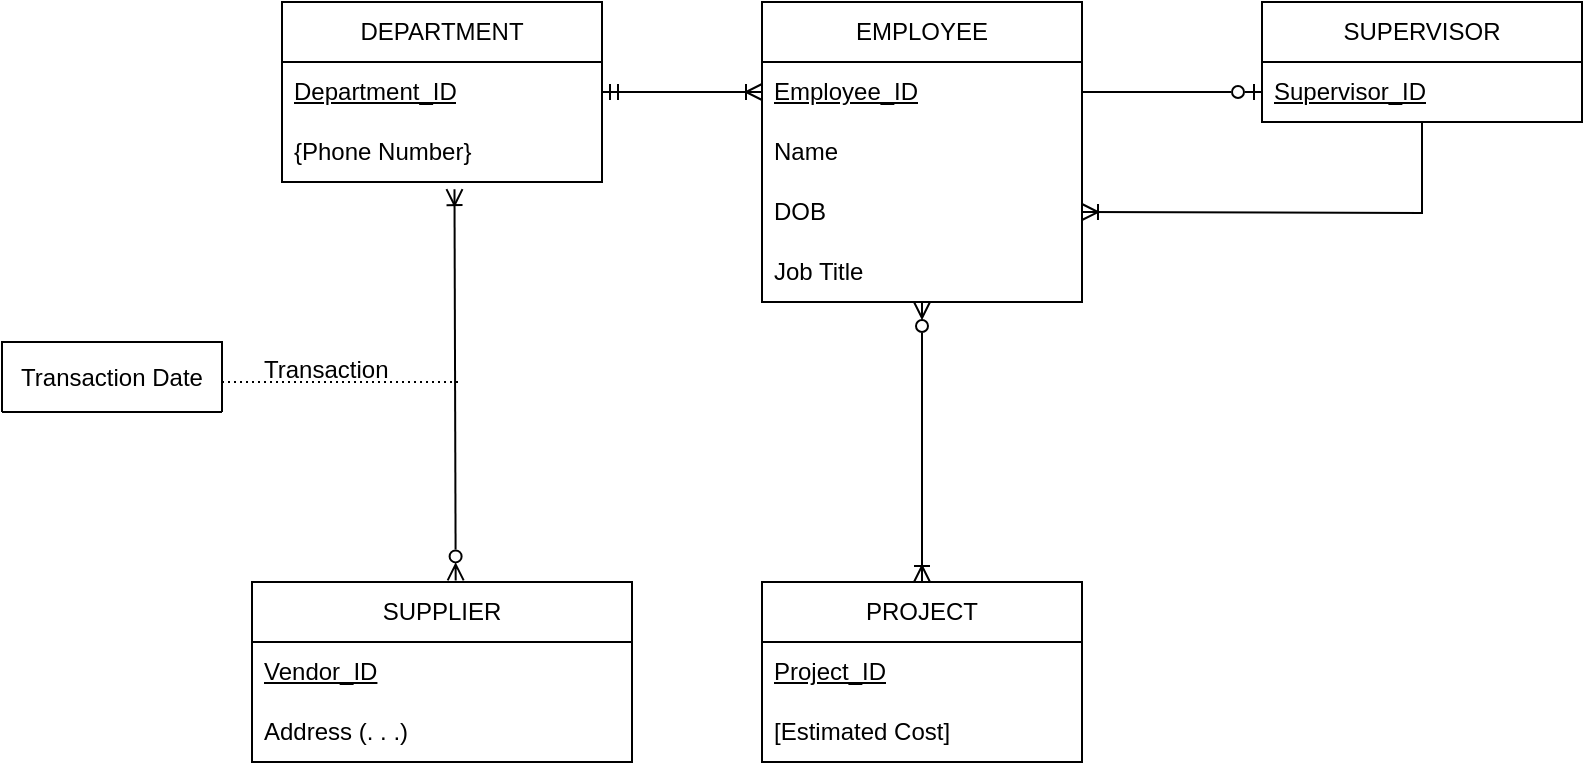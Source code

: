 <mxfile version="28.2.1">
  <diagram name="Page-1" id="mcsub7ZfGm_0rfu1BWid">
    <mxGraphModel dx="881" dy="559" grid="1" gridSize="10" guides="1" tooltips="1" connect="1" arrows="1" fold="1" page="1" pageScale="1" pageWidth="850" pageHeight="1100" math="0" shadow="0">
      <root>
        <mxCell id="0" />
        <mxCell id="1" parent="0" />
        <mxCell id="O69Fs0ISM1SWX62VKr3e-7" value="" style="edgeStyle=orthogonalEdgeStyle;rounded=0;orthogonalLoop=1;jettySize=auto;html=1;endArrow=ERoneToMany;endFill=0;startArrow=ERzeroToMany;startFill=0;" edge="1" parent="1" source="ajAs8q2py-MHX2zLga47-1" target="O69Fs0ISM1SWX62VKr3e-1">
          <mxGeometry relative="1" as="geometry" />
        </mxCell>
        <mxCell id="O69Fs0ISM1SWX62VKr3e-15" value="" style="rounded=0;orthogonalLoop=1;jettySize=auto;html=1;exitX=0;exitY=0.5;exitDx=0;exitDy=0;startArrow=ERoneToMany;startFill=0;endArrow=ERmandOne;endFill=0;" edge="1" parent="1" source="ajAs8q2py-MHX2zLga47-2" target="O69Fs0ISM1SWX62VKr3e-9">
          <mxGeometry relative="1" as="geometry">
            <Array as="points" />
          </mxGeometry>
        </mxCell>
        <mxCell id="ajAs8q2py-MHX2zLga47-1" value="EMPLOYEE" style="swimlane;fontStyle=0;childLayout=stackLayout;horizontal=1;startSize=30;horizontalStack=0;resizeParent=1;resizeParentMax=0;resizeLast=0;collapsible=1;marginBottom=0;whiteSpace=wrap;html=1;" parent="1" vertex="1">
          <mxGeometry x="430" y="60" width="160" height="150" as="geometry" />
        </mxCell>
        <mxCell id="ajAs8q2py-MHX2zLga47-2" value="&lt;u&gt;Employee_ID&lt;/u&gt;" style="text;strokeColor=none;fillColor=none;align=left;verticalAlign=middle;spacingLeft=4;spacingRight=4;overflow=hidden;points=[[0,0.5],[1,0.5]];portConstraint=eastwest;rotatable=0;whiteSpace=wrap;html=1;" parent="ajAs8q2py-MHX2zLga47-1" vertex="1">
          <mxGeometry y="30" width="160" height="30" as="geometry" />
        </mxCell>
        <mxCell id="ajAs8q2py-MHX2zLga47-3" value="Name" style="text;strokeColor=none;fillColor=none;align=left;verticalAlign=middle;spacingLeft=4;spacingRight=4;overflow=hidden;points=[[0,0.5],[1,0.5]];portConstraint=eastwest;rotatable=0;whiteSpace=wrap;html=1;" parent="ajAs8q2py-MHX2zLga47-1" vertex="1">
          <mxGeometry y="60" width="160" height="30" as="geometry" />
        </mxCell>
        <mxCell id="ajAs8q2py-MHX2zLga47-4" value="DOB" style="text;strokeColor=none;fillColor=none;align=left;verticalAlign=middle;spacingLeft=4;spacingRight=4;overflow=hidden;points=[[0,0.5],[1,0.5]];portConstraint=eastwest;rotatable=0;whiteSpace=wrap;html=1;" parent="ajAs8q2py-MHX2zLga47-1" vertex="1">
          <mxGeometry y="90" width="160" height="30" as="geometry" />
        </mxCell>
        <mxCell id="ajAs8q2py-MHX2zLga47-5" value="Job Title" style="text;strokeColor=none;fillColor=none;align=left;verticalAlign=middle;spacingLeft=4;spacingRight=4;overflow=hidden;points=[[0,0.5],[1,0.5]];portConstraint=eastwest;rotatable=0;whiteSpace=wrap;html=1;" parent="ajAs8q2py-MHX2zLga47-1" vertex="1">
          <mxGeometry y="120" width="160" height="30" as="geometry" />
        </mxCell>
        <mxCell id="ff2uuvq0acP-ivxxuntA-1" style="edgeStyle=orthogonalEdgeStyle;rounded=0;orthogonalLoop=1;jettySize=auto;html=1;exitX=1;exitY=0.5;exitDx=0;exitDy=0;" parent="ajAs8q2py-MHX2zLga47-1" source="ajAs8q2py-MHX2zLga47-1" target="ajAs8q2py-MHX2zLga47-3" edge="1">
          <mxGeometry relative="1" as="geometry" />
        </mxCell>
        <mxCell id="ff2uuvq0acP-ivxxuntA-7" value="SUPERVISOR" style="swimlane;fontStyle=0;childLayout=stackLayout;horizontal=1;startSize=30;horizontalStack=0;resizeParent=1;resizeParentMax=0;resizeLast=0;collapsible=1;marginBottom=0;whiteSpace=wrap;html=1;" parent="1" vertex="1">
          <mxGeometry x="680" y="60" width="160" height="60" as="geometry" />
        </mxCell>
        <mxCell id="ff2uuvq0acP-ivxxuntA-8" value="&lt;u&gt;Supervisor_ID&lt;/u&gt;" style="text;strokeColor=none;fillColor=none;align=left;verticalAlign=middle;spacingLeft=4;spacingRight=4;overflow=hidden;points=[[0,0.5],[1,0.5]];portConstraint=eastwest;rotatable=0;whiteSpace=wrap;html=1;" parent="ff2uuvq0acP-ivxxuntA-7" vertex="1">
          <mxGeometry y="30" width="160" height="30" as="geometry" />
        </mxCell>
        <mxCell id="ff2uuvq0acP-ivxxuntA-16" value="" style="endArrow=ERzeroToOne;html=1;rounded=0;exitX=1;exitY=0.5;exitDx=0;exitDy=0;entryX=0;entryY=0.5;entryDx=0;entryDy=0;endFill=0;" parent="1" source="ajAs8q2py-MHX2zLga47-2" target="ff2uuvq0acP-ivxxuntA-8" edge="1">
          <mxGeometry relative="1" as="geometry">
            <mxPoint x="610" y="320" as="sourcePoint" />
            <mxPoint x="730" y="320" as="targetPoint" />
          </mxGeometry>
        </mxCell>
        <mxCell id="ff2uuvq0acP-ivxxuntA-17" value="" style="endArrow=none;html=1;rounded=0;edgeStyle=orthogonalEdgeStyle;startArrow=ERoneToMany;startFill=0;exitX=1;exitY=0.5;exitDx=0;exitDy=0;entryX=0.5;entryY=1;entryDx=0;entryDy=0;" parent="1" edge="1" target="ff2uuvq0acP-ivxxuntA-7">
          <mxGeometry relative="1" as="geometry">
            <mxPoint x="590" y="165" as="sourcePoint" />
            <mxPoint x="760" y="140" as="targetPoint" />
          </mxGeometry>
        </mxCell>
        <mxCell id="O69Fs0ISM1SWX62VKr3e-1" value="PROJECT" style="swimlane;fontStyle=0;childLayout=stackLayout;horizontal=1;startSize=30;horizontalStack=0;resizeParent=1;resizeParentMax=0;resizeLast=0;collapsible=1;marginBottom=0;whiteSpace=wrap;html=1;" vertex="1" parent="1">
          <mxGeometry x="430" y="350" width="160" height="90" as="geometry" />
        </mxCell>
        <mxCell id="O69Fs0ISM1SWX62VKr3e-2" value="&lt;u&gt;Project_ID&lt;/u&gt;" style="text;strokeColor=none;fillColor=none;align=left;verticalAlign=middle;spacingLeft=4;spacingRight=4;overflow=hidden;points=[[0,0.5],[1,0.5]];portConstraint=eastwest;rotatable=0;whiteSpace=wrap;html=1;" vertex="1" parent="O69Fs0ISM1SWX62VKr3e-1">
          <mxGeometry y="30" width="160" height="30" as="geometry" />
        </mxCell>
        <mxCell id="O69Fs0ISM1SWX62VKr3e-3" value="[Estimated Cost]" style="text;strokeColor=none;fillColor=none;align=left;verticalAlign=middle;spacingLeft=4;spacingRight=4;overflow=hidden;points=[[0,0.5],[1,0.5]];portConstraint=eastwest;rotatable=0;whiteSpace=wrap;html=1;" vertex="1" parent="O69Fs0ISM1SWX62VKr3e-1">
          <mxGeometry y="60" width="160" height="30" as="geometry" />
        </mxCell>
        <mxCell id="O69Fs0ISM1SWX62VKr3e-19" value="" style="rounded=0;orthogonalLoop=1;jettySize=auto;html=1;entryX=0.536;entryY=-0.009;entryDx=0;entryDy=0;entryPerimeter=0;endArrow=ERzeroToMany;endFill=0;startArrow=ERoneToMany;startFill=0;exitX=0.539;exitY=1.119;exitDx=0;exitDy=0;exitPerimeter=0;" edge="1" parent="1" source="O69Fs0ISM1SWX62VKr3e-11" target="O69Fs0ISM1SWX62VKr3e-16">
          <mxGeometry relative="1" as="geometry">
            <mxPoint x="259.995" y="150" as="sourcePoint" />
            <mxPoint x="261.23" y="218.98" as="targetPoint" />
          </mxGeometry>
        </mxCell>
        <mxCell id="O69Fs0ISM1SWX62VKr3e-9" value="DEPARTMENT" style="swimlane;fontStyle=0;childLayout=stackLayout;horizontal=1;startSize=30;horizontalStack=0;resizeParent=1;resizeParentMax=0;resizeLast=0;collapsible=1;marginBottom=0;whiteSpace=wrap;html=1;" vertex="1" parent="1">
          <mxGeometry x="190" y="60" width="160" height="90" as="geometry">
            <mxRectangle x="190" y="60" width="120" height="30" as="alternateBounds" />
          </mxGeometry>
        </mxCell>
        <mxCell id="O69Fs0ISM1SWX62VKr3e-10" value="&lt;u&gt;Department_ID&lt;/u&gt;" style="text;strokeColor=none;fillColor=none;align=left;verticalAlign=middle;spacingLeft=4;spacingRight=4;overflow=hidden;points=[[0,0.5],[1,0.5]];portConstraint=eastwest;rotatable=0;whiteSpace=wrap;html=1;" vertex="1" parent="O69Fs0ISM1SWX62VKr3e-9">
          <mxGeometry y="30" width="160" height="30" as="geometry" />
        </mxCell>
        <mxCell id="O69Fs0ISM1SWX62VKr3e-11" value="{Phone Number}" style="text;strokeColor=none;fillColor=none;align=left;verticalAlign=middle;spacingLeft=4;spacingRight=4;overflow=hidden;points=[[0,0.5],[1,0.5]];portConstraint=eastwest;rotatable=0;whiteSpace=wrap;html=1;" vertex="1" parent="O69Fs0ISM1SWX62VKr3e-9">
          <mxGeometry y="60" width="160" height="30" as="geometry" />
        </mxCell>
        <mxCell id="O69Fs0ISM1SWX62VKr3e-16" value="SUPPLIER" style="swimlane;fontStyle=0;childLayout=stackLayout;horizontal=1;startSize=30;horizontalStack=0;resizeParent=1;resizeParentMax=0;resizeLast=0;collapsible=1;marginBottom=0;whiteSpace=wrap;html=1;" vertex="1" parent="1">
          <mxGeometry x="175" y="350" width="190" height="90" as="geometry" />
        </mxCell>
        <mxCell id="O69Fs0ISM1SWX62VKr3e-17" value="&lt;u&gt;Vendor_ID&lt;/u&gt;" style="text;strokeColor=none;fillColor=none;align=left;verticalAlign=middle;spacingLeft=4;spacingRight=4;overflow=hidden;points=[[0,0.5],[1,0.5]];portConstraint=eastwest;rotatable=0;whiteSpace=wrap;html=1;" vertex="1" parent="O69Fs0ISM1SWX62VKr3e-16">
          <mxGeometry y="30" width="190" height="30" as="geometry" />
        </mxCell>
        <mxCell id="O69Fs0ISM1SWX62VKr3e-18" value="&lt;div&gt;Address (. . .)&lt;/div&gt;" style="text;strokeColor=none;fillColor=none;align=left;verticalAlign=middle;spacingLeft=4;spacingRight=4;overflow=hidden;points=[[0,0.5],[1,0.5]];portConstraint=eastwest;rotatable=0;whiteSpace=wrap;html=1;" vertex="1" parent="O69Fs0ISM1SWX62VKr3e-16">
          <mxGeometry y="60" width="190" height="30" as="geometry" />
        </mxCell>
        <mxCell id="O69Fs0ISM1SWX62VKr3e-20" value="Transaction Date" style="swimlane;fontStyle=0;childLayout=stackLayout;horizontal=1;startSize=65;horizontalStack=0;resizeParent=1;resizeParentMax=0;resizeLast=0;collapsible=1;marginBottom=0;whiteSpace=wrap;html=1;" vertex="1" parent="1">
          <mxGeometry x="50" y="230" width="110" height="35" as="geometry">
            <mxRectangle x="50" y="230" width="130" height="65" as="alternateBounds" />
          </mxGeometry>
        </mxCell>
        <mxCell id="O69Fs0ISM1SWX62VKr3e-34" value="" style="endArrow=none;html=1;rounded=0;dashed=1;dashPattern=1 2;" edge="1" parent="1">
          <mxGeometry relative="1" as="geometry">
            <mxPoint x="160" y="250" as="sourcePoint" />
            <mxPoint x="280" y="250" as="targetPoint" />
          </mxGeometry>
        </mxCell>
        <mxCell id="O69Fs0ISM1SWX62VKr3e-35" value="" style="resizable=0;html=1;whiteSpace=wrap;align=right;verticalAlign=bottom;" connectable="0" vertex="1" parent="O69Fs0ISM1SWX62VKr3e-34">
          <mxGeometry x="1" relative="1" as="geometry" />
        </mxCell>
        <mxCell id="O69Fs0ISM1SWX62VKr3e-36" value="Transaction" style="text;strokeColor=none;fillColor=none;spacingLeft=4;spacingRight=4;overflow=hidden;rotatable=0;points=[[0,0.5],[1,0.5]];portConstraint=eastwest;fontSize=12;whiteSpace=wrap;html=1;" vertex="1" parent="1">
          <mxGeometry x="175" y="230" width="100" height="20" as="geometry" />
        </mxCell>
      </root>
    </mxGraphModel>
  </diagram>
</mxfile>

